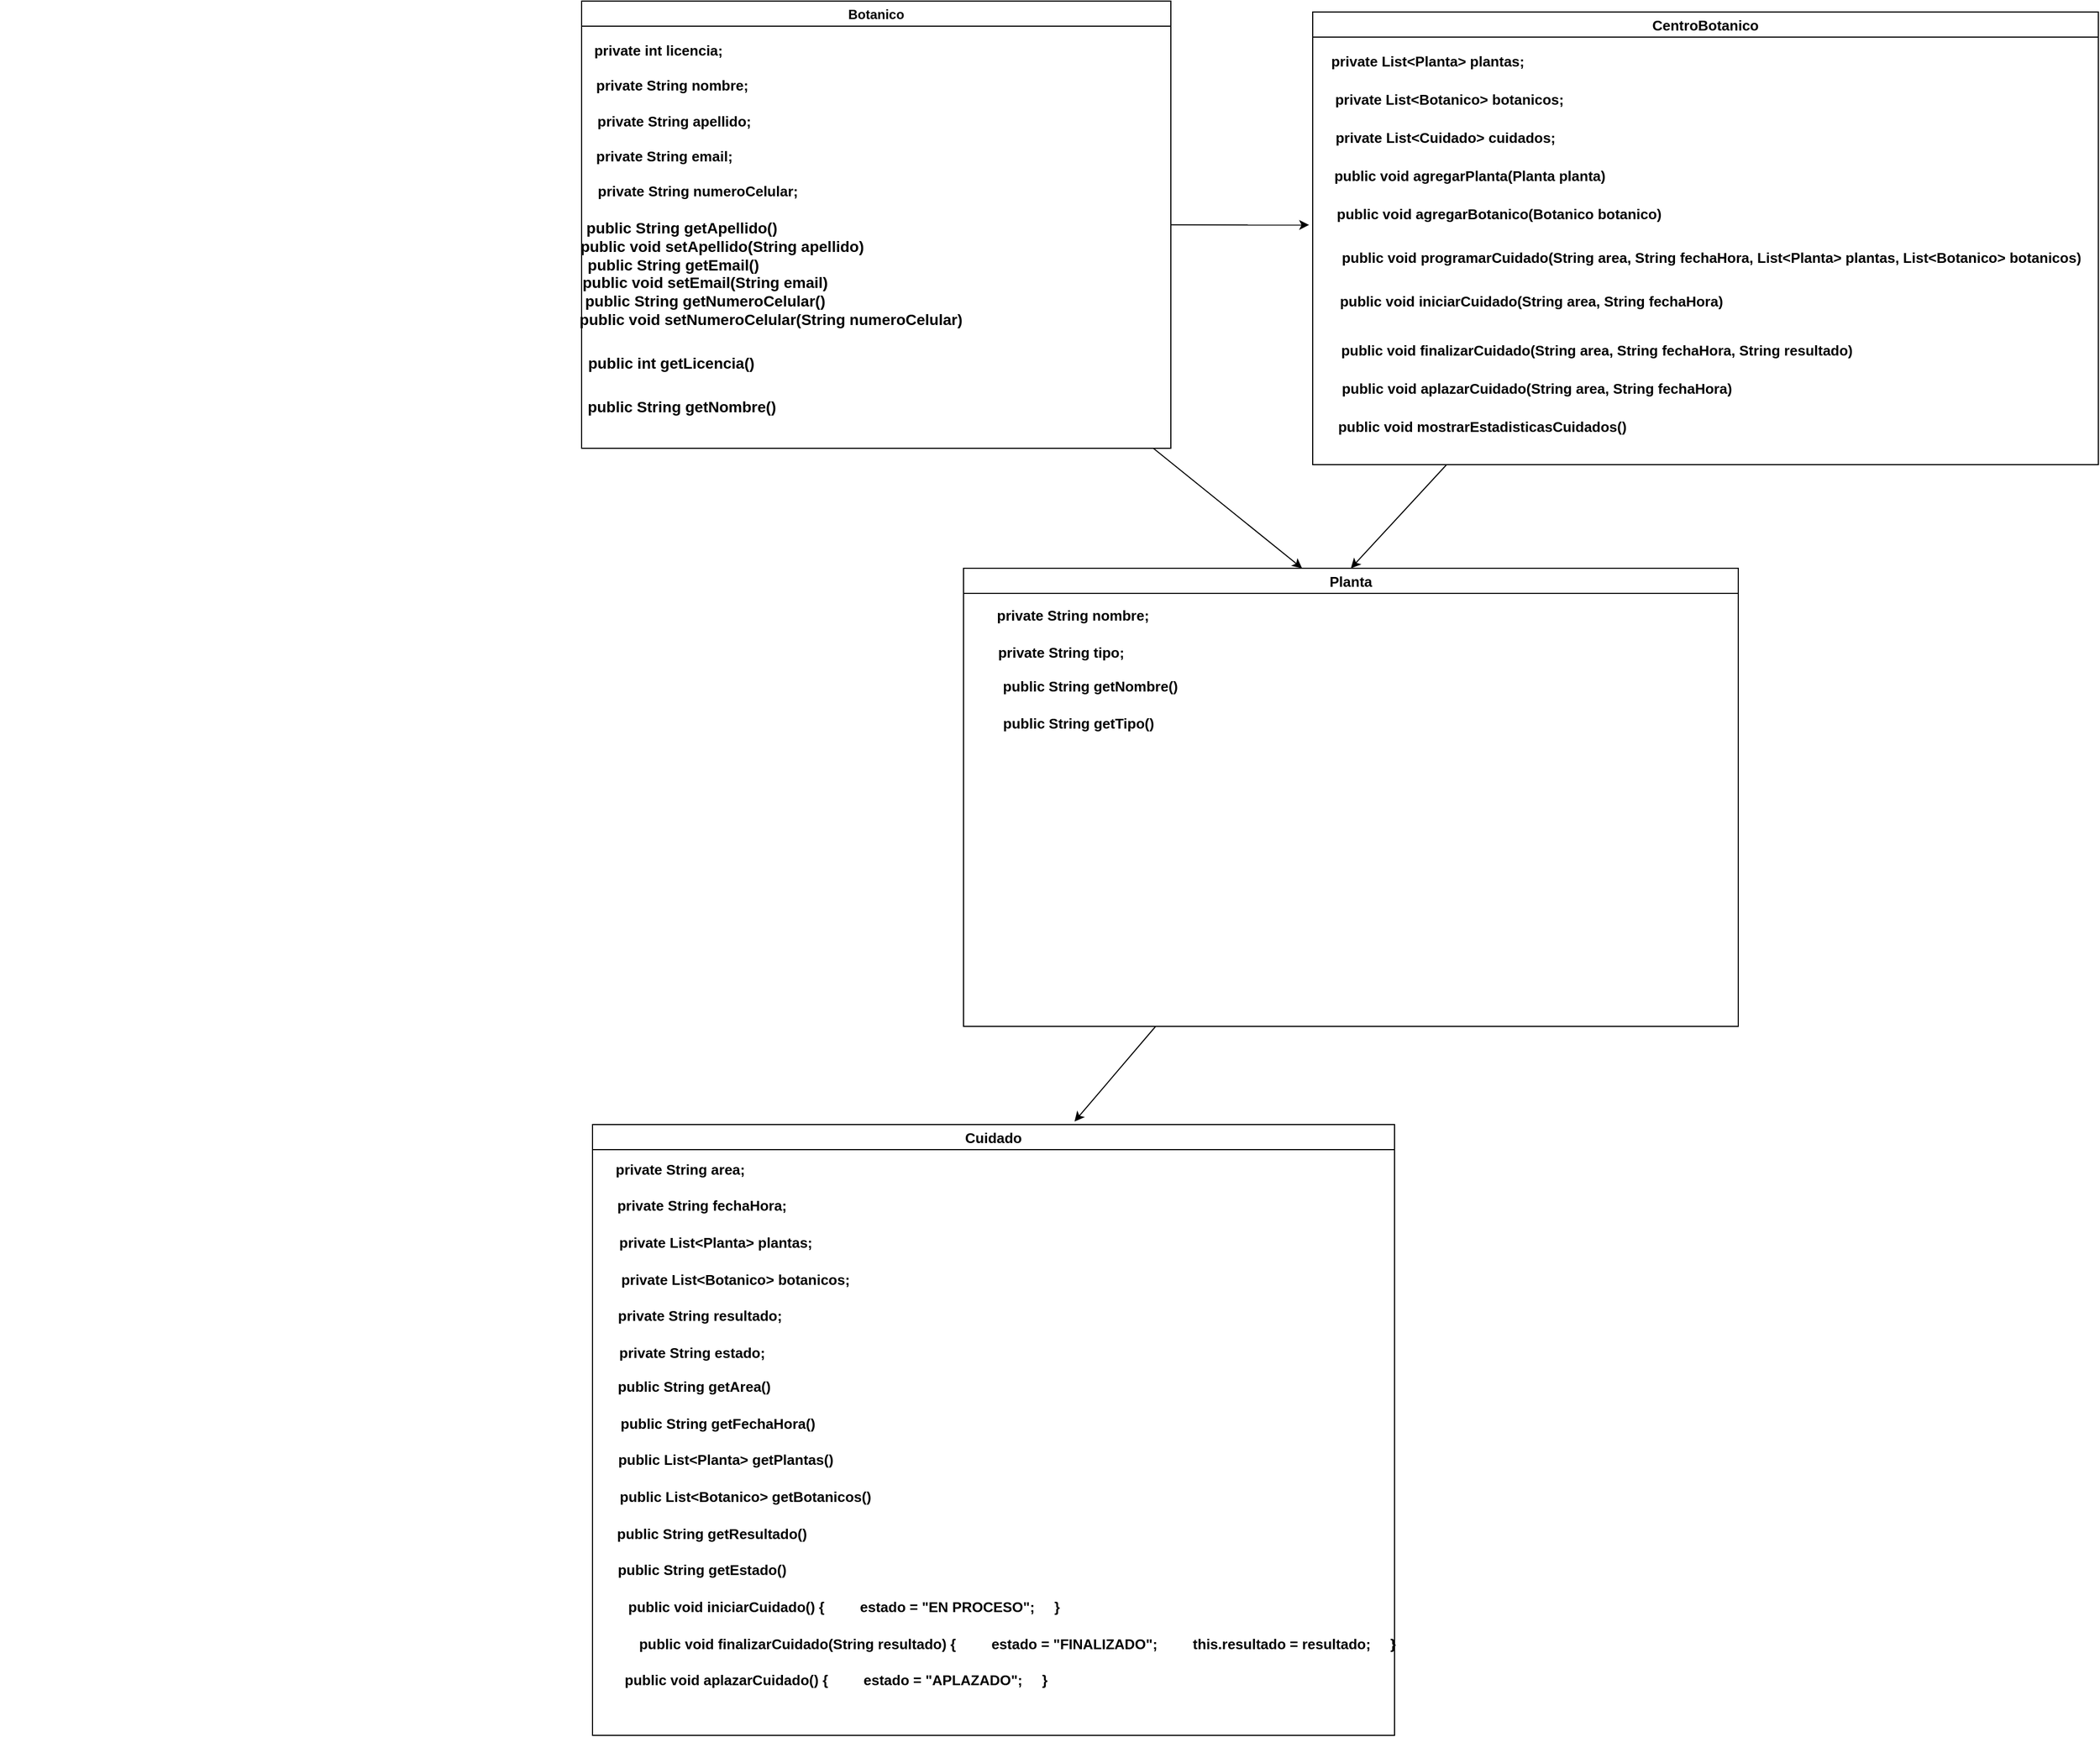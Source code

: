 <mxfile>
    <diagram id="5Y2W5mpgQSYwiiHN26z1" name="Página-1">
        <mxGraphModel dx="2265" dy="2192" grid="1" gridSize="10" guides="1" tooltips="1" connect="1" arrows="1" fold="1" page="1" pageScale="1" pageWidth="827" pageHeight="1169" math="0" shadow="0">
            <root>
                <mxCell id="0"/>
                <mxCell id="1" parent="0"/>
                <mxCell id="30" style="edgeStyle=none;html=1;entryX=0.437;entryY=0;entryDx=0;entryDy=0;entryPerimeter=0;" edge="1" parent="1" source="2" target="14">
                    <mxGeometry relative="1" as="geometry"/>
                </mxCell>
                <mxCell id="32" style="edgeStyle=none;html=1;entryX=0.005;entryY=0.646;entryDx=0;entryDy=0;entryPerimeter=0;" edge="1" parent="1" source="2" target="20">
                    <mxGeometry relative="1" as="geometry"/>
                </mxCell>
                <mxCell id="2" value="Botanico" style="swimlane;" parent="1" vertex="1">
                    <mxGeometry x="80" y="-10" width="540" height="410" as="geometry"/>
                </mxCell>
                <mxCell id="8" value="&lt;h5&gt;&lt;span style=&quot;font-size: 13px;&quot;&gt;private int licencia;&lt;/span&gt;&lt;/h5&gt;&lt;h5&gt;&lt;span style=&quot;font-size: 13px;&quot;&gt;&amp;nbsp; &amp;nbsp; &amp;nbsp; &amp;nbsp;private String nombre;&lt;/span&gt;&lt;/h5&gt;&lt;h5&gt;&lt;span style=&quot;font-size: 13px;&quot;&gt;&amp;nbsp; &amp;nbsp; &amp;nbsp; &amp;nbsp; private String apellido;&lt;/span&gt;&lt;/h5&gt;&lt;h5&gt;&lt;span style=&quot;font-size: 13px;&quot;&gt;&amp;nbsp; &amp;nbsp;private String email;&lt;/span&gt;&lt;/h5&gt;&lt;h5&gt;&lt;span style=&quot;font-size: 13px;&quot;&gt;&amp;nbsp; &amp;nbsp; &amp;nbsp; &amp;nbsp; &amp;nbsp; &amp;nbsp; &amp;nbsp; &amp;nbsp; &amp;nbsp; &amp;nbsp; private String numeroCelular;&lt;/span&gt;&lt;/h5&gt;" style="text;html=1;align=center;verticalAlign=middle;resizable=0;points=[];autosize=1;strokeColor=none;fillColor=none;" parent="2" vertex="1">
                    <mxGeometry x="-70" y="15" width="280" height="190" as="geometry"/>
                </mxCell>
                <mxCell id="18" value="&lt;h5 style=&quot;font-size: 14px;&quot;&gt;&amp;nbsp; &amp;nbsp; &amp;nbsp; &amp;nbsp; &amp;nbsp; &amp;nbsp; public String getApellido()&amp;nbsp;&lt;br style=&quot;font-size: 13px;&quot;&gt;&amp;nbsp; &amp;nbsp; &amp;nbsp; &amp;nbsp; &amp;nbsp; &amp;nbsp; &amp;nbsp; &amp;nbsp; &amp;nbsp; &amp;nbsp; &amp;nbsp; &amp;nbsp; &amp;nbsp; &amp;nbsp; &amp;nbsp; &amp;nbsp;public void setApellido(String apellido)&amp;nbsp;&lt;br style=&quot;font-size: 13px;&quot;&gt;&amp;nbsp; &amp;nbsp; &amp;nbsp; &amp;nbsp; public String getEmail()&amp;nbsp;&lt;br style=&quot;font-size: 13px;&quot;&gt;&amp;nbsp; &amp;nbsp; &amp;nbsp; &amp;nbsp; &amp;nbsp; &amp;nbsp; &amp;nbsp; &amp;nbsp; &amp;nbsp; &amp;nbsp; &amp;nbsp; &amp;nbsp;public void setEmail(String email)&amp;nbsp;&lt;br style=&quot;font-size: 13px;&quot;&gt;&amp;nbsp; &amp;nbsp; &amp;nbsp; &amp;nbsp; &amp;nbsp; &amp;nbsp; &amp;nbsp; &amp;nbsp; &amp;nbsp; &amp;nbsp; &amp;nbsp; &amp;nbsp;public String getNumeroCelular()&amp;nbsp;&lt;br style=&quot;font-size: 13px;&quot;&gt;&amp;nbsp; &amp;nbsp; &amp;nbsp; &amp;nbsp; &amp;nbsp; &amp;nbsp; &amp;nbsp; &amp;nbsp; &amp;nbsp; &amp;nbsp; &amp;nbsp; &amp;nbsp; &amp;nbsp; &amp;nbsp; &amp;nbsp; &amp;nbsp; &amp;nbsp; &amp;nbsp; &amp;nbsp; &amp;nbsp; &amp;nbsp; &amp;nbsp; &amp;nbsp; &amp;nbsp; &amp;nbsp; &amp;nbsp; &amp;nbsp;public void setNumeroCelular(String numeroCelular)&lt;/h5&gt;&lt;h5 style=&quot;font-size: 14px;&quot;&gt;&amp;nbsp; &amp;nbsp; &amp;nbsp; public int getLicencia()&lt;/h5&gt;&lt;h5 style=&quot;font-size: 14px;&quot;&gt;&amp;nbsp; &amp;nbsp; &amp;nbsp; &amp;nbsp; &amp;nbsp; &amp;nbsp; public String getNombre()&amp;nbsp;&lt;/h5&gt;" style="text;html=1;align=center;verticalAlign=middle;resizable=0;points=[];autosize=1;strokeColor=none;fillColor=none;fontSize=13;" parent="2" vertex="1">
                    <mxGeometry x="-225" y="170" width="590" height="240" as="geometry"/>
                </mxCell>
                <mxCell id="9" value="CentroBotanico" style="swimlane;fontSize=13;" parent="1" vertex="1">
                    <mxGeometry x="750" width="720" height="415" as="geometry"/>
                </mxCell>
                <mxCell id="11" value="&lt;h5&gt;&lt;span style=&quot;font-size: 13px;&quot;&gt;private List&amp;lt;Planta&amp;gt; plantas;&lt;/span&gt;&lt;/h5&gt;&lt;h5&gt;&lt;span style=&quot;font-size: 13px;&quot;&gt;&amp;nbsp; &amp;nbsp; &amp;nbsp; &amp;nbsp; &amp;nbsp; &amp;nbsp;private List&amp;lt;Botanico&amp;gt; botanicos;&lt;/span&gt;&lt;/h5&gt;&lt;h5&gt;&lt;span style=&quot;font-size: 13px;&quot;&gt;&amp;nbsp; &amp;nbsp; &amp;nbsp; &amp;nbsp; &amp;nbsp;private List&amp;lt;Cuidado&amp;gt; cuidados;&lt;/span&gt;&lt;/h5&gt;" style="text;html=1;align=center;verticalAlign=middle;resizable=0;points=[];autosize=1;strokeColor=none;fillColor=none;fontSize=14;" parent="9" vertex="1">
                    <mxGeometry x="-30" y="10" width="270" height="140" as="geometry"/>
                </mxCell>
                <mxCell id="19" value="&lt;h5&gt;&lt;font style=&quot;font-size: 13px;&quot;&gt;&amp;nbsp; public void agregarPlanta(Planta planta)&lt;/font&gt;&lt;/h5&gt;" style="text;html=1;align=center;verticalAlign=middle;resizable=0;points=[];autosize=1;strokeColor=none;fillColor=none;" parent="9" vertex="1">
                    <mxGeometry y="120" width="280" height="60" as="geometry"/>
                </mxCell>
                <mxCell id="10" value="&lt;h5&gt;&lt;br&gt;&lt;/h5&gt;" style="text;html=1;align=center;verticalAlign=middle;resizable=0;points=[];autosize=1;strokeColor=none;fillColor=none;fontSize=13;" parent="9" vertex="1">
                    <mxGeometry x="30" y="140" width="20" height="60" as="geometry"/>
                </mxCell>
                <mxCell id="20" value="&lt;h5 style=&quot;&quot;&gt;&lt;span style=&quot;font-size: 13px;&quot;&gt;&amp;nbsp; &amp;nbsp;pu&lt;/span&gt;&lt;font style=&quot;font-size: 13px;&quot;&gt;b&lt;/font&gt;&lt;span style=&quot;font-size: 13px;&quot;&gt;lic void agregarBotanico(Botanico botanico)&lt;/span&gt;&lt;/h5&gt;" style="text;html=1;align=center;verticalAlign=middle;resizable=0;points=[];autosize=1;strokeColor=none;fillColor=none;fontSize=13;" parent="9" vertex="1">
                    <mxGeometry x="-5" y="150" width="340" height="70" as="geometry"/>
                </mxCell>
                <mxCell id="22" value="&lt;h5&gt;&lt;font style=&quot;font-size: 13px;&quot;&gt;public void programarCuidado(String area, String fechaHora, List&amp;lt;Planta&amp;gt; plantas, List&amp;lt;Botanico&amp;gt; botanicos)&lt;/font&gt;&lt;/h5&gt;" style="text;html=1;align=center;verticalAlign=middle;resizable=0;points=[];autosize=1;strokeColor=none;fillColor=none;fontSize=13;" parent="9" vertex="1">
                    <mxGeometry x="10" y="190" width="710" height="70" as="geometry"/>
                </mxCell>
                <mxCell id="23" value="&lt;h5&gt;&lt;font style=&quot;font-size: 13px;&quot;&gt;public void iniciarCuidado(String area, String fechaHora)&lt;/font&gt;&lt;/h5&gt;" style="text;html=1;align=center;verticalAlign=middle;resizable=0;points=[];autosize=1;strokeColor=none;fillColor=none;fontSize=13;" parent="9" vertex="1">
                    <mxGeometry x="10" y="230" width="380" height="70" as="geometry"/>
                </mxCell>
                <mxCell id="24" value="&lt;h5&gt;&lt;font style=&quot;font-size: 13px;&quot;&gt;public void finalizarCuidado(String area, String fechaHora, String resultado)&lt;/font&gt;&lt;/h5&gt;" style="text;html=1;align=center;verticalAlign=middle;resizable=0;points=[];autosize=1;strokeColor=none;fillColor=none;fontSize=13;" parent="9" vertex="1">
                    <mxGeometry x="10" y="275" width="500" height="70" as="geometry"/>
                </mxCell>
                <mxCell id="25" value="&lt;h5 style=&quot;&quot;&gt;&lt;font style=&quot;font-size: 13px;&quot;&gt;public void aplazarCuidado(String area, String fechaHora)&lt;/font&gt;&lt;/h5&gt;" style="text;html=1;align=center;verticalAlign=middle;resizable=0;points=[];autosize=1;strokeColor=none;fillColor=none;fontSize=13;" parent="9" vertex="1">
                    <mxGeometry x="10" y="310" width="390" height="70" as="geometry"/>
                </mxCell>
                <mxCell id="26" value="&lt;h5 style=&quot;&quot;&gt;&lt;font style=&quot;font-size: 13px;&quot;&gt;public void mostrarEstadisticasCuidados()&lt;/font&gt;&lt;/h5&gt;" style="text;html=1;align=center;verticalAlign=middle;resizable=0;points=[];autosize=1;strokeColor=none;fillColor=none;fontSize=13;" parent="9" vertex="1">
                    <mxGeometry x="10" y="345" width="290" height="70" as="geometry"/>
                </mxCell>
                <mxCell id="12" value="Cuidado" style="swimlane;fontSize=13;" parent="1" vertex="1">
                    <mxGeometry x="90" y="1020" width="735" height="560" as="geometry"/>
                </mxCell>
                <mxCell id="13" value="&lt;h5&gt;&lt;span style=&quot;font-size: 13px;&quot;&gt;private String area;&lt;/span&gt;&lt;/h5&gt;&lt;h5&gt;&lt;span style=&quot;font-size: 13px;&quot;&gt;&amp;nbsp; &amp;nbsp; &amp;nbsp; &amp;nbsp; &amp;nbsp; &amp;nbsp;private String fechaHora;&lt;/span&gt;&lt;/h5&gt;&lt;h5&gt;&lt;span style=&quot;font-size: 13px;&quot;&gt;&amp;nbsp; &amp;nbsp; &amp;nbsp; &amp;nbsp; &amp;nbsp; &amp;nbsp; &amp;nbsp; &amp;nbsp; &amp;nbsp; private List&amp;lt;Planta&amp;gt; plantas;&lt;/span&gt;&lt;/h5&gt;&lt;h5&gt;&lt;span style=&quot;font-size: 13px;&quot;&gt;&amp;nbsp; &amp;nbsp; &amp;nbsp; &amp;nbsp; &amp;nbsp; &amp;nbsp; &amp;nbsp; &amp;nbsp; &amp;nbsp; &amp;nbsp; &amp;nbsp; &amp;nbsp; &amp;nbsp; &amp;nbsp; private List&amp;lt;Botanico&amp;gt; botanicos;&lt;/span&gt;&lt;/h5&gt;&lt;h5&gt;&lt;span style=&quot;font-size: 13px;&quot;&gt;&amp;nbsp; &amp;nbsp; &amp;nbsp; &amp;nbsp; &amp;nbsp; private String resultado;&lt;/span&gt;&lt;/h5&gt;&lt;h5&gt;&lt;span style=&quot;font-size: 13px;&quot;&gt;&amp;nbsp; &amp;nbsp; &amp;nbsp; private String estado;&lt;/span&gt;&lt;/h5&gt;" style="text;html=1;align=center;verticalAlign=middle;resizable=0;points=[];autosize=1;strokeColor=none;fillColor=none;fontSize=13;" parent="12" vertex="1">
                    <mxGeometry x="-85" y="10" width="330" height="230" as="geometry"/>
                </mxCell>
                <mxCell id="27" value="&lt;h5 style=&quot;&quot;&gt;&lt;font style=&quot;font-size: 13px;&quot;&gt;&amp;nbsp;public String getArea()&amp;nbsp; &amp;nbsp; &amp;nbsp;&lt;/font&gt;&lt;/h5&gt;&lt;h5 style=&quot;&quot;&gt;&lt;font style=&quot;font-size: 13px;&quot;&gt;&amp;nbsp; &amp;nbsp; &amp;nbsp; &amp;nbsp; public String getFechaHora()&lt;/font&gt;&lt;/h5&gt;&lt;h5 style=&quot;&quot;&gt;&lt;font style=&quot;font-size: 13px;&quot;&gt;&amp;nbsp; &amp;nbsp; &amp;nbsp; &amp;nbsp; &amp;nbsp; &amp;nbsp; &amp;nbsp; &amp;nbsp;public List&amp;lt;Planta&amp;gt; getPlantas()&amp;nbsp; &amp;nbsp;&lt;/font&gt;&lt;/h5&gt;&lt;h5 style=&quot;&quot;&gt;&lt;font style=&quot;font-size: 13px;&quot;&gt;&amp;nbsp; &amp;nbsp; &amp;nbsp; &amp;nbsp; &amp;nbsp; &amp;nbsp; &amp;nbsp; &amp;nbsp; &amp;nbsp; &amp;nbsp; &amp;nbsp; public List&amp;lt;Botanico&amp;gt; getBotanicos()&lt;/font&gt;&lt;/h5&gt;&lt;h5 style=&quot;&quot;&gt;&lt;font style=&quot;font-size: 13px;&quot;&gt;&amp;nbsp; &amp;nbsp; &amp;nbsp; &amp;nbsp; &amp;nbsp; public String getResultado()&amp;nbsp; &amp;nbsp; &amp;nbsp;&lt;/font&gt;&lt;/h5&gt;&lt;h5 style=&quot;&quot;&gt;&lt;font style=&quot;font-size: 13px;&quot;&gt;&amp;nbsp; &amp;nbsp; public String getEstado()&amp;nbsp; &amp;nbsp;&amp;nbsp;&lt;/font&gt;&lt;/h5&gt;&lt;h5 style=&quot;&quot;&gt;&lt;font style=&quot;font-size: 13px;&quot;&gt;&amp;nbsp; &amp;nbsp; &amp;nbsp; &amp;nbsp; &amp;nbsp; &amp;nbsp; &amp;nbsp; &amp;nbsp; &amp;nbsp; &amp;nbsp; &amp;nbsp; &amp;nbsp; &amp;nbsp; &amp;nbsp; &amp;nbsp; &amp;nbsp; &amp;nbsp; &amp;nbsp; &amp;nbsp; &amp;nbsp; &amp;nbsp; &amp;nbsp; &amp;nbsp; &amp;nbsp; &amp;nbsp; &amp;nbsp; &amp;nbsp; &amp;nbsp; &amp;nbsp; &amp;nbsp; &amp;nbsp; &amp;nbsp; &amp;nbsp; &amp;nbsp; &amp;nbsp; &amp;nbsp; &amp;nbsp; public void iniciarCuidado() {&amp;nbsp; &amp;nbsp; &amp;nbsp; &amp;nbsp; &amp;nbsp;estado = &quot;EN PROCESO&quot;;&amp;nbsp; &amp;nbsp; &amp;nbsp;}&amp;nbsp;&amp;nbsp;&lt;/font&gt;&lt;/h5&gt;&lt;h5 style=&quot;&quot;&gt;&lt;font style=&quot;font-size: 13px;&quot;&gt;&amp;nbsp; &amp;nbsp; &amp;nbsp; &amp;nbsp; &amp;nbsp; &amp;nbsp; &amp;nbsp; &amp;nbsp; &amp;nbsp; &amp;nbsp; &amp;nbsp; &amp;nbsp; &amp;nbsp; &amp;nbsp; &amp;nbsp; &amp;nbsp; &amp;nbsp; &amp;nbsp; &amp;nbsp; &amp;nbsp; &amp;nbsp; &amp;nbsp; &amp;nbsp; &amp;nbsp; &amp;nbsp; &amp;nbsp; &amp;nbsp; &amp;nbsp; &amp;nbsp; &amp;nbsp; &amp;nbsp; &amp;nbsp; &amp;nbsp; &amp;nbsp; &amp;nbsp; &amp;nbsp; &amp;nbsp; &amp;nbsp; &amp;nbsp; &amp;nbsp; &amp;nbsp; &amp;nbsp; &amp;nbsp; &amp;nbsp; &amp;nbsp; &amp;nbsp; &amp;nbsp; &amp;nbsp; &amp;nbsp; &amp;nbsp; &amp;nbsp; &amp;nbsp; &amp;nbsp; &amp;nbsp; &amp;nbsp; &amp;nbsp; &amp;nbsp; &amp;nbsp; &amp;nbsp; &amp;nbsp; &amp;nbsp; &amp;nbsp; &amp;nbsp; &amp;nbsp; &amp;nbsp; &amp;nbsp; &amp;nbsp; &amp;nbsp; &amp;nbsp; &amp;nbsp; &amp;nbsp; &amp;nbsp; &amp;nbsp; &amp;nbsp; &amp;nbsp; &amp;nbsp; &amp;nbsp; &amp;nbsp; &amp;nbsp; &amp;nbsp; &amp;nbsp; public void finalizarCuidado(String resultado) {&amp;nbsp; &amp;nbsp; &amp;nbsp; &amp;nbsp; &amp;nbsp;estado = &quot;FINALIZADO&quot;;&amp;nbsp; &amp;nbsp; &amp;nbsp; &amp;nbsp; &amp;nbsp;this.resultado = resultado;&amp;nbsp; &amp;nbsp; &amp;nbsp;}&amp;nbsp;&amp;nbsp;&lt;/font&gt;&lt;/h5&gt;&lt;h5 style=&quot;&quot;&gt;&lt;font style=&quot;font-size: 13px;&quot;&gt;&amp;nbsp; &amp;nbsp; &amp;nbsp; &amp;nbsp; &amp;nbsp; &amp;nbsp; &amp;nbsp; &amp;nbsp; &amp;nbsp; &amp;nbsp; &amp;nbsp; &amp;nbsp; &amp;nbsp; &amp;nbsp; &amp;nbsp; &amp;nbsp; &amp;nbsp; &amp;nbsp; &amp;nbsp; &amp;nbsp; &amp;nbsp; &amp;nbsp; &amp;nbsp; &amp;nbsp; &amp;nbsp; &amp;nbsp; &amp;nbsp; &amp;nbsp; &amp;nbsp; &amp;nbsp; &amp;nbsp; &amp;nbsp; &amp;nbsp; &amp;nbsp; public void aplazarCuidado() {&amp;nbsp; &amp;nbsp; &amp;nbsp; &amp;nbsp; &amp;nbsp;estado = &quot;APLAZADO&quot;;&amp;nbsp; &amp;nbsp; &amp;nbsp;}&lt;/font&gt;&lt;/h5&gt;" style="text;html=1;align=center;verticalAlign=middle;resizable=0;points=[];autosize=1;strokeColor=none;fillColor=none;fontSize=13;" parent="12" vertex="1">
                    <mxGeometry x="-535" y="210" width="1270" height="330" as="geometry"/>
                </mxCell>
                <mxCell id="33" style="edgeStyle=none;html=1;entryX=0.601;entryY=-0.005;entryDx=0;entryDy=0;entryPerimeter=0;" edge="1" parent="1" source="14" target="12">
                    <mxGeometry relative="1" as="geometry"/>
                </mxCell>
                <mxCell id="14" value="Planta" style="swimlane;fontSize=13;" parent="1" vertex="1">
                    <mxGeometry x="430" y="510" width="710" height="420" as="geometry"/>
                </mxCell>
                <mxCell id="28" value="&lt;h5 style=&quot;&quot;&gt;&lt;font style=&quot;font-size: 13px;&quot;&gt;&amp;nbsp; &amp;nbsp; &amp;nbsp; &amp;nbsp; &amp;nbsp; private String nombre;&amp;nbsp; &amp;nbsp;&amp;nbsp;&lt;/font&gt;&lt;/h5&gt;&lt;h5 style=&quot;&quot;&gt;&lt;font style=&quot;font-size: 13px;&quot;&gt;private String tipo;&lt;/font&gt;&lt;/h5&gt;" style="text;html=1;align=center;verticalAlign=middle;resizable=0;points=[];autosize=1;strokeColor=none;fillColor=none;fontSize=13;" parent="14" vertex="1">
                    <mxGeometry x="-16" y="10" width="210" height="100" as="geometry"/>
                </mxCell>
                <mxCell id="29" value="&lt;h5 style=&quot;&quot;&gt;&lt;font style=&quot;font-size: 13px;&quot;&gt;&amp;nbsp; &amp;nbsp; &amp;nbsp; &amp;nbsp; &amp;nbsp; &amp;nbsp; public String getNombre()&amp;nbsp; &amp;nbsp; &amp;nbsp;&amp;nbsp;&lt;/font&gt;&lt;/h5&gt;&lt;h5 style=&quot;&quot;&gt;&lt;font style=&quot;font-size: 13px;&quot;&gt;&amp;nbsp;public String getTipo()&amp;nbsp;&lt;/font&gt;&lt;/h5&gt;" style="text;html=1;align=center;verticalAlign=middle;resizable=0;points=[];autosize=1;strokeColor=none;fillColor=none;fontSize=13;" parent="14" vertex="1">
                    <mxGeometry x="-20" y="75" width="250" height="100" as="geometry"/>
                </mxCell>
                <mxCell id="31" style="edgeStyle=none;html=1;entryX=0.5;entryY=0;entryDx=0;entryDy=0;" edge="1" parent="1" source="26" target="14">
                    <mxGeometry relative="1" as="geometry"/>
                </mxCell>
            </root>
        </mxGraphModel>
    </diagram>
</mxfile>